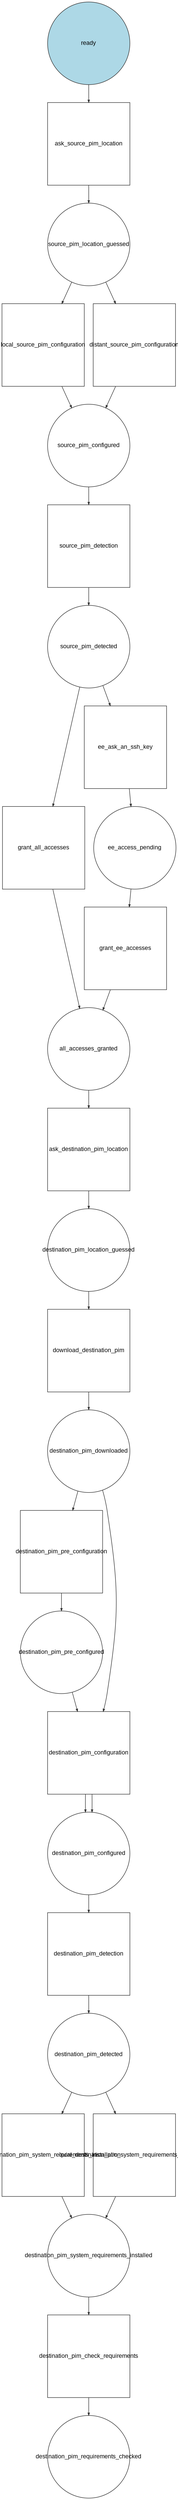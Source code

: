 digraph workflow {
  ratio="fill" rankdir="TB"
  node [fontsize="12" fontname="Arial" color="#333333" fillcolor="lightblue" fixedsize="1" width="2.3"];
  edge [fontsize="9" fontname="Arial" color="#333333" arrowhead="normal" arrowsize="0.5"];

  place_ready [label="ready", shape=circle, style="filled"];
  place_source_pim_location_guessed [label="source_pim_location_guessed", shape=circle];
  place_source_pim_configured [label="source_pim_configured", shape=circle];
  place_source_pim_detected [label="source_pim_detected", shape=circle];
  place_ee_access_pending [label="ee_access_pending", shape=circle];
  place_all_accesses_granted [label="all_accesses_granted", shape=circle];
  place_destination_pim_location_guessed [label="destination_pim_location_guessed", shape=circle];
  place_destination_pim_downloaded [label="destination_pim_downloaded", shape=circle];
  place_destination_pim_pre_configured [label="destination_pim_pre_configured", shape=circle];
  place_destination_pim_configured [label="destination_pim_configured", shape=circle];
  place_destination_pim_detected [label="destination_pim_detected", shape=circle];
  place_destination_pim_system_requirements_installed [label="destination_pim_system_requirements_installed", shape=circle];
  place_destination_pim_requirements_checked [label="destination_pim_requirements_checked", shape=circle];
  transition_ask_source_pim_location [label="ask_source_pim_location", shape=box, shape="box", regular="1"];
  transition_local_source_pim_configuration [label="local_source_pim_configuration", shape=box, shape="box", regular="1"];
  transition_distant_source_pim_configuration [label="distant_source_pim_configuration", shape=box, shape="box", regular="1"];
  transition_source_pim_detection [label="source_pim_detection", shape=box, shape="box", regular="1"];
  transition_grant_all_accesses [label="grant_all_accesses", shape=box, shape="box", regular="1"];
  transition_ee_ask_an_ssh_key [label="ee_ask_an_ssh_key", shape=box, shape="box", regular="1"];
  transition_grant_ee_accesses [label="grant_ee_accesses", shape=box, shape="box", regular="1"];
  transition_ask_destination_pim_location [label="ask_destination_pim_location", shape=box, shape="box", regular="1"];
  transition_download_destination_pim [label="download_destination_pim", shape=box, shape="box", regular="1"];
  transition_destination_pim_pre_configuration [label="destination_pim_pre_configuration", shape=box, shape="box", regular="1"];
  transition_destination_pim_configuration [label="destination_pim_configuration", shape=box, shape="box", regular="1"];
  transition_destination_pim_configuration [label="destination_pim_configuration", shape=box, shape="box", regular="1"];
  transition_destination_pim_detection [label="destination_pim_detection", shape=box, shape="box", regular="1"];
  transition_docker_destination_pim_system_requirements_installation [label="docker_destination_pim_system_requirements_installation", shape=box, shape="box", regular="1"];
  transition_local_destination_pim_system_requirements_installation [label="local_destination_pim_system_requirements_installation", shape=box, shape="box", regular="1"];
  transition_destination_pim_check_requirements [label="destination_pim_check_requirements", shape=box, shape="box", regular="1"];
  place_ready -> transition_ask_source_pim_location [style="solid"];
  transition_ask_source_pim_location -> place_source_pim_location_guessed [style="solid"];
  place_source_pim_location_guessed -> transition_local_source_pim_configuration [style="solid"];
  transition_local_source_pim_configuration -> place_source_pim_configured [style="solid"];
  place_source_pim_location_guessed -> transition_distant_source_pim_configuration [style="solid"];
  transition_distant_source_pim_configuration -> place_source_pim_configured [style="solid"];
  place_source_pim_configured -> transition_source_pim_detection [style="solid"];
  transition_source_pim_detection -> place_source_pim_detected [style="solid"];
  place_source_pim_detected -> transition_grant_all_accesses [style="solid"];
  transition_grant_all_accesses -> place_all_accesses_granted [style="solid"];
  place_source_pim_detected -> transition_ee_ask_an_ssh_key [style="solid"];
  transition_ee_ask_an_ssh_key -> place_ee_access_pending [style="solid"];
  place_ee_access_pending -> transition_grant_ee_accesses [style="solid"];
  transition_grant_ee_accesses -> place_all_accesses_granted [style="solid"];
  place_all_accesses_granted -> transition_ask_destination_pim_location [style="solid"];
  transition_ask_destination_pim_location -> place_destination_pim_location_guessed [style="solid"];
  place_destination_pim_location_guessed -> transition_download_destination_pim [style="solid"];
  transition_download_destination_pim -> place_destination_pim_downloaded [style="solid"];
  place_destination_pim_downloaded -> transition_destination_pim_pre_configuration [style="solid"];
  transition_destination_pim_pre_configuration -> place_destination_pim_pre_configured [style="solid"];
  place_destination_pim_downloaded -> transition_destination_pim_configuration [style="solid"];
  transition_destination_pim_configuration -> place_destination_pim_configured [style="solid"];
  place_destination_pim_pre_configured -> transition_destination_pim_configuration [style="solid"];
  transition_destination_pim_configuration -> place_destination_pim_configured [style="solid"];
  place_destination_pim_configured -> transition_destination_pim_detection [style="solid"];
  transition_destination_pim_detection -> place_destination_pim_detected [style="solid"];
  place_destination_pim_detected -> transition_docker_destination_pim_system_requirements_installation [style="solid"];
  transition_docker_destination_pim_system_requirements_installation -> place_destination_pim_system_requirements_installed [style="solid"];
  place_destination_pim_detected -> transition_local_destination_pim_system_requirements_installation [style="solid"];
  transition_local_destination_pim_system_requirements_installation -> place_destination_pim_system_requirements_installed [style="solid"];
  place_destination_pim_system_requirements_installed -> transition_destination_pim_check_requirements [style="solid"];
  transition_destination_pim_check_requirements -> place_destination_pim_requirements_checked [style="solid"];
}
